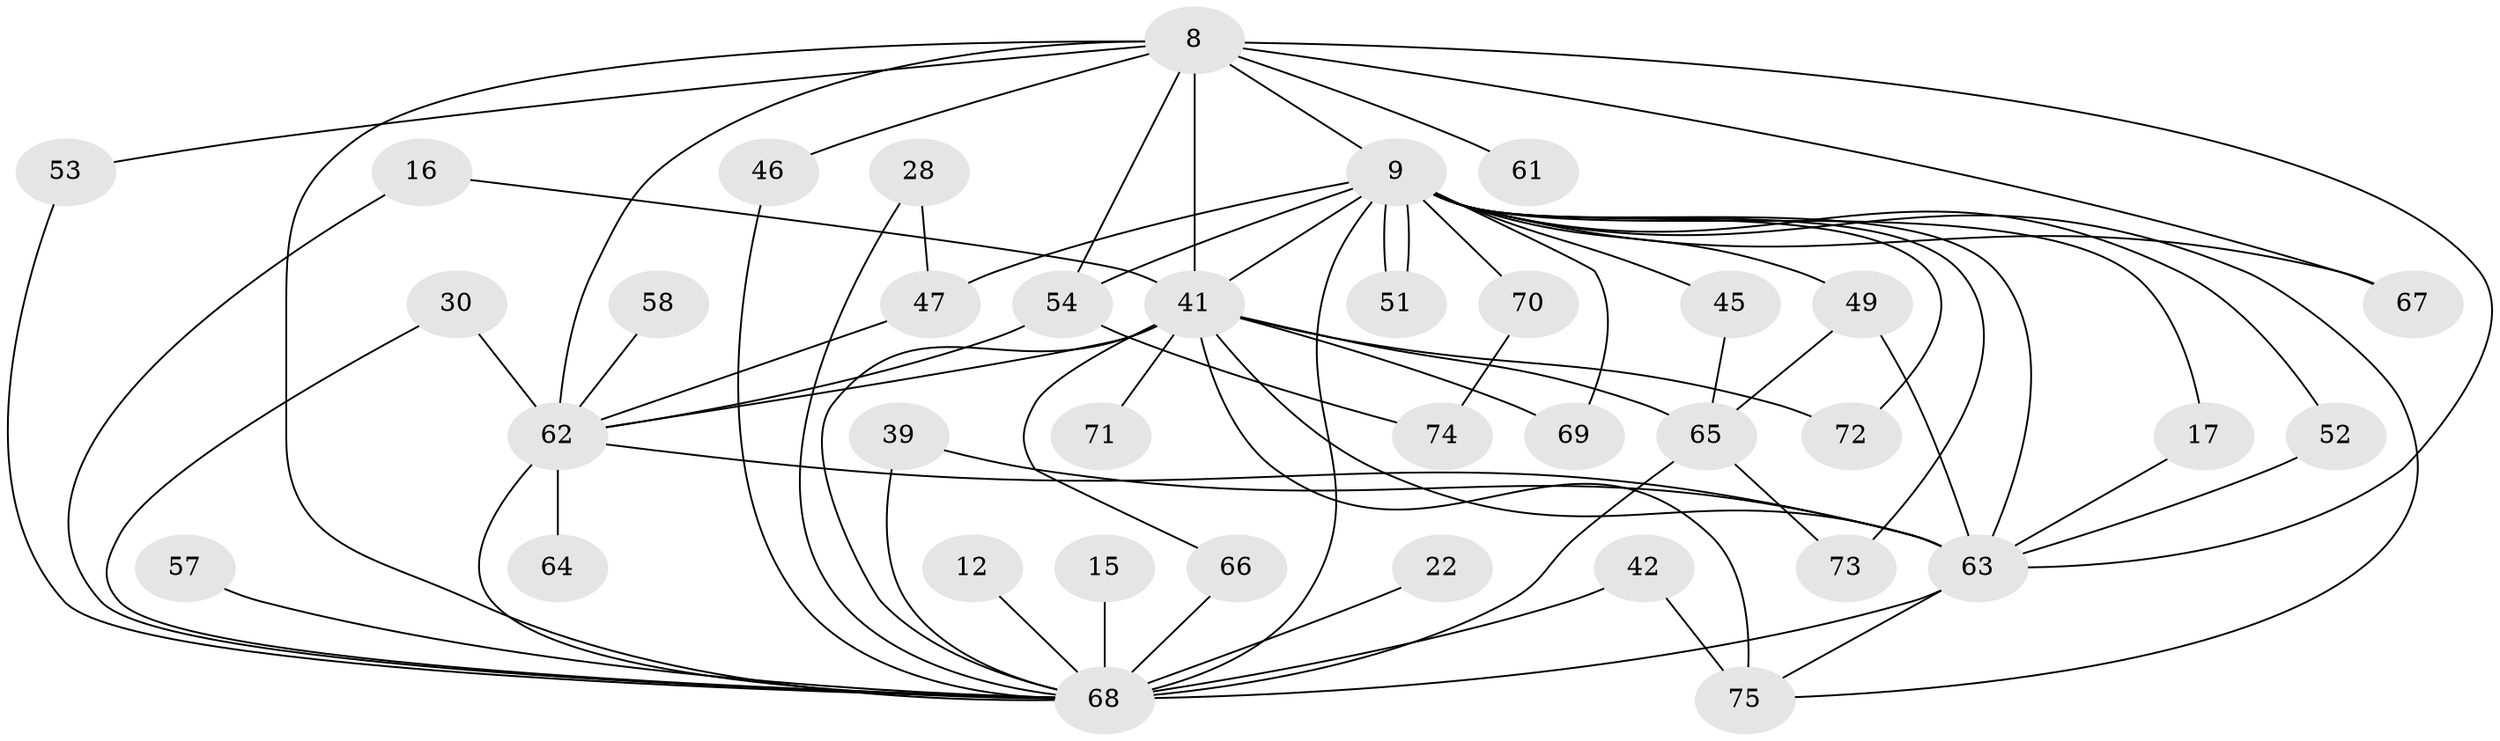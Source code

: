 // original degree distribution, {13: 0.013333333333333334, 14: 0.013333333333333334, 17: 0.013333333333333334, 23: 0.013333333333333334, 15: 0.013333333333333334, 21: 0.02666666666666667, 16: 0.02666666666666667, 19: 0.013333333333333334, 6: 0.02666666666666667, 2: 0.5333333333333333, 5: 0.06666666666666667, 4: 0.05333333333333334, 3: 0.18666666666666668}
// Generated by graph-tools (version 1.1) at 2025/44/03/09/25 04:44:38]
// undirected, 37 vertices, 70 edges
graph export_dot {
graph [start="1"]
  node [color=gray90,style=filled];
  8 [super="+7"];
  9 [super="+4"];
  12;
  15;
  16;
  17;
  22;
  28;
  30;
  39;
  41 [super="+33+5"];
  42;
  45;
  46;
  47 [super="+25"];
  49 [super="+14+36"];
  51;
  52;
  53;
  54 [super="+23+40"];
  57;
  58;
  61 [super="+20+38"];
  62 [super="+55+43+59"];
  63 [super="+29+2"];
  64;
  65 [super="+35+21+48"];
  66 [super="+26"];
  67;
  68 [super="+60+10"];
  69 [super="+27"];
  70 [super="+37"];
  71;
  72;
  73;
  74;
  75 [super="+56"];
  8 -- 9 [weight=4];
  8 -- 46;
  8 -- 53;
  8 -- 67;
  8 -- 61 [weight=3];
  8 -- 54 [weight=2];
  8 -- 63 [weight=4];
  8 -- 41 [weight=5];
  8 -- 62 [weight=4];
  8 -- 68 [weight=4];
  9 -- 51;
  9 -- 51;
  9 -- 69 [weight=2];
  9 -- 72;
  9 -- 70 [weight=3];
  9 -- 67;
  9 -- 73;
  9 -- 17;
  9 -- 45;
  9 -- 47 [weight=2];
  9 -- 49 [weight=3];
  9 -- 52;
  9 -- 54 [weight=2];
  9 -- 75;
  9 -- 63 [weight=5];
  9 -- 41 [weight=5];
  9 -- 68 [weight=5];
  12 -- 68 [weight=2];
  15 -- 68 [weight=2];
  16 -- 41;
  16 -- 68;
  17 -- 63;
  22 -- 68 [weight=2];
  28 -- 47;
  28 -- 68;
  30 -- 62;
  30 -- 68;
  39 -- 63;
  39 -- 68;
  41 -- 66;
  41 -- 69;
  41 -- 71 [weight=2];
  41 -- 72;
  41 -- 75 [weight=2];
  41 -- 63 [weight=4];
  41 -- 65 [weight=2];
  41 -- 62 [weight=3];
  41 -- 68 [weight=4];
  42 -- 75;
  42 -- 68;
  45 -- 65;
  46 -- 68;
  47 -- 62;
  49 -- 63;
  49 -- 65;
  52 -- 63;
  53 -- 68;
  54 -- 74;
  54 -- 62;
  57 -- 68;
  58 -- 62 [weight=2];
  62 -- 63 [weight=2];
  62 -- 64 [weight=2];
  62 -- 68 [weight=3];
  63 -- 75;
  63 -- 68 [weight=6];
  65 -- 73;
  65 -- 68 [weight=3];
  66 -- 68 [weight=2];
  70 -- 74;
}
